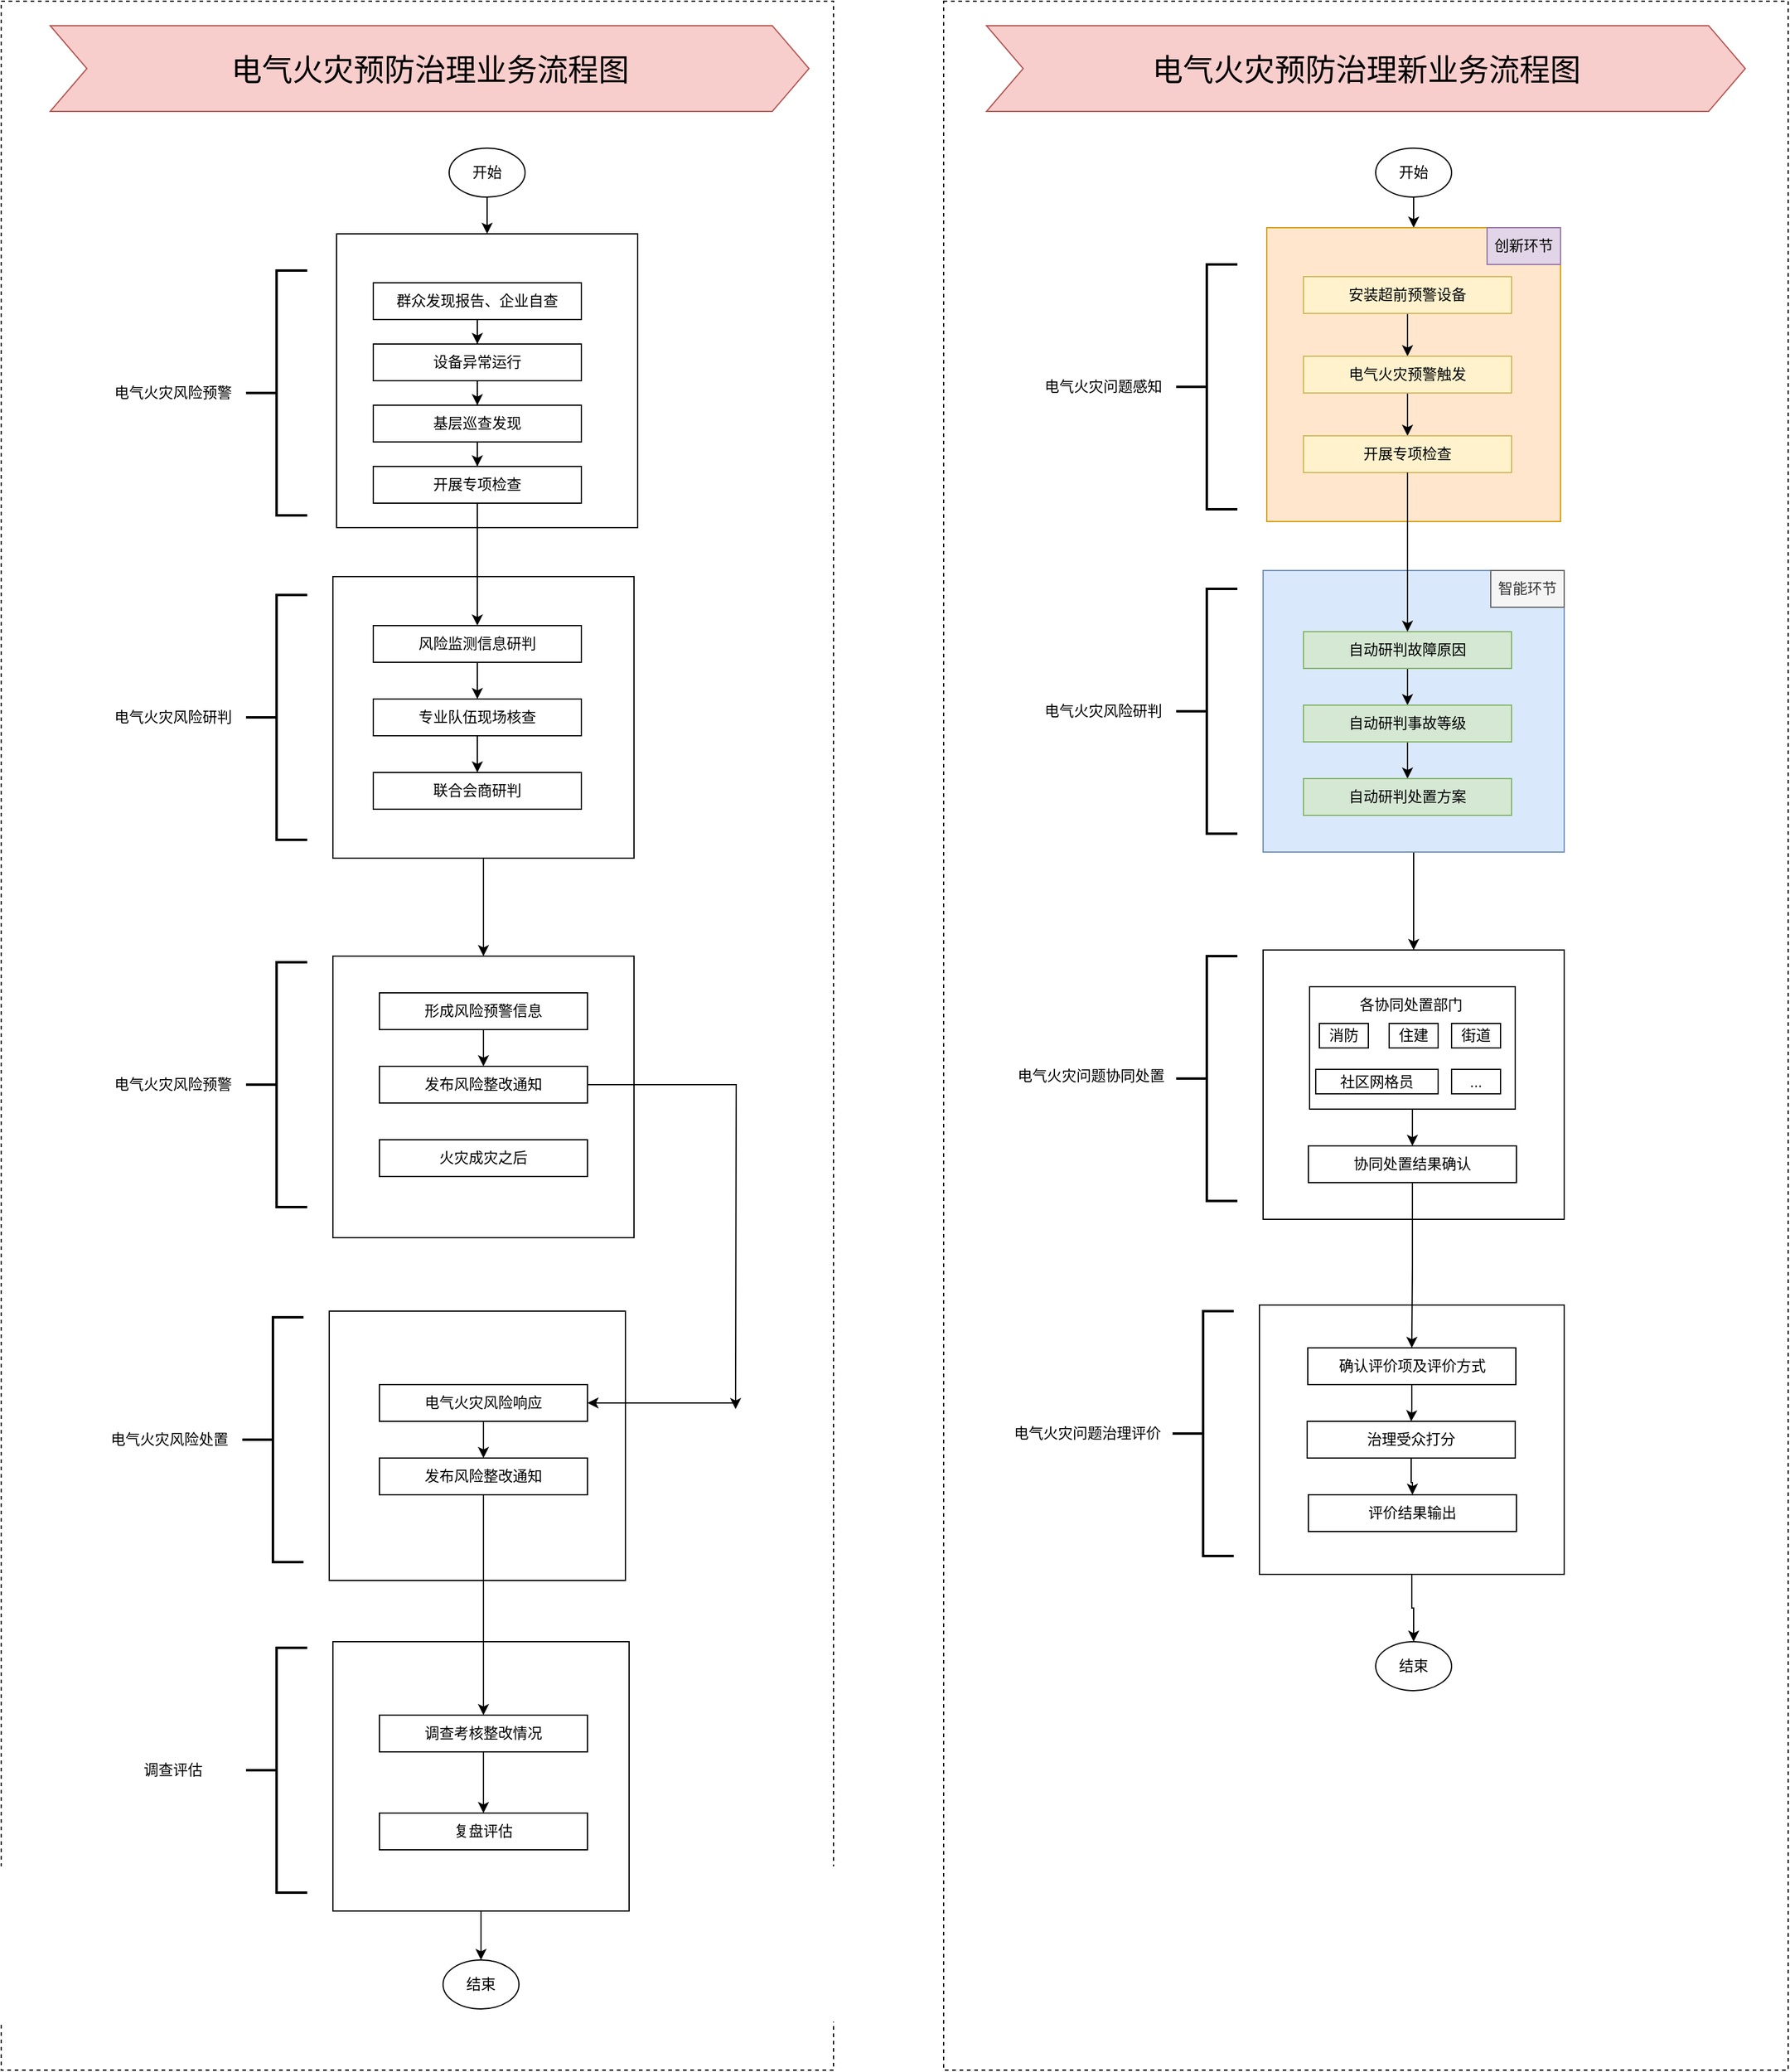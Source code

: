 <mxfile version="21.7.2" type="github">
  <diagram name="第 1 页" id="Cvnru_8ZgVQWGcG2YRoV">
    <mxGraphModel dx="2122" dy="705" grid="1" gridSize="10" guides="1" tooltips="1" connect="1" arrows="1" fold="1" page="1" pageScale="1" pageWidth="827" pageHeight="1169" math="0" shadow="0">
      <root>
        <mxCell id="0" />
        <mxCell id="1" parent="0" />
        <mxCell id="jyO5-WvrYrrkGgKPPHPB-173" value="" style="rounded=0;whiteSpace=wrap;html=1;dashed=1;" vertex="1" parent="1">
          <mxGeometry x="650" y="260" width="690" height="1690" as="geometry" />
        </mxCell>
        <mxCell id="jyO5-WvrYrrkGgKPPHPB-172" value="" style="rounded=0;whiteSpace=wrap;html=1;dashed=1;" vertex="1" parent="1">
          <mxGeometry x="-120" y="260" width="680" height="1690" as="geometry" />
        </mxCell>
        <mxCell id="jyO5-WvrYrrkGgKPPHPB-4" value="" style="edgeStyle=orthogonalEdgeStyle;rounded=0;orthogonalLoop=1;jettySize=auto;html=1;" edge="1" parent="1" source="jyO5-WvrYrrkGgKPPHPB-2" target="jyO5-WvrYrrkGgKPPHPB-3">
          <mxGeometry relative="1" as="geometry" />
        </mxCell>
        <mxCell id="jyO5-WvrYrrkGgKPPHPB-2" value="开始" style="ellipse;whiteSpace=wrap;html=1;" vertex="1" parent="1">
          <mxGeometry x="246" y="380" width="62" height="40" as="geometry" />
        </mxCell>
        <mxCell id="jyO5-WvrYrrkGgKPPHPB-3" value="" style="rounded=0;whiteSpace=wrap;html=1;" vertex="1" parent="1">
          <mxGeometry x="154" y="450" width="246" height="240" as="geometry" />
        </mxCell>
        <mxCell id="jyO5-WvrYrrkGgKPPHPB-9" value="" style="edgeStyle=orthogonalEdgeStyle;rounded=0;orthogonalLoop=1;jettySize=auto;html=1;" edge="1" parent="1" source="jyO5-WvrYrrkGgKPPHPB-6" target="jyO5-WvrYrrkGgKPPHPB-8">
          <mxGeometry relative="1" as="geometry" />
        </mxCell>
        <mxCell id="jyO5-WvrYrrkGgKPPHPB-6" value="群众发现报告、企业自查" style="rounded=0;whiteSpace=wrap;html=1;" vertex="1" parent="1">
          <mxGeometry x="184" y="490" width="170" height="30" as="geometry" />
        </mxCell>
        <mxCell id="jyO5-WvrYrrkGgKPPHPB-11" value="" style="edgeStyle=orthogonalEdgeStyle;rounded=0;orthogonalLoop=1;jettySize=auto;html=1;" edge="1" parent="1" source="jyO5-WvrYrrkGgKPPHPB-8" target="jyO5-WvrYrrkGgKPPHPB-10">
          <mxGeometry relative="1" as="geometry" />
        </mxCell>
        <mxCell id="jyO5-WvrYrrkGgKPPHPB-8" value="设备异常运行" style="rounded=0;whiteSpace=wrap;html=1;" vertex="1" parent="1">
          <mxGeometry x="184" y="540" width="170" height="30" as="geometry" />
        </mxCell>
        <mxCell id="jyO5-WvrYrrkGgKPPHPB-13" value="" style="edgeStyle=orthogonalEdgeStyle;rounded=0;orthogonalLoop=1;jettySize=auto;html=1;" edge="1" parent="1" source="jyO5-WvrYrrkGgKPPHPB-10" target="jyO5-WvrYrrkGgKPPHPB-12">
          <mxGeometry relative="1" as="geometry" />
        </mxCell>
        <mxCell id="jyO5-WvrYrrkGgKPPHPB-10" value="基层巡查发现" style="rounded=0;whiteSpace=wrap;html=1;" vertex="1" parent="1">
          <mxGeometry x="184" y="590" width="170" height="30" as="geometry" />
        </mxCell>
        <mxCell id="jyO5-WvrYrrkGgKPPHPB-12" value="开展专项检查" style="rounded=0;whiteSpace=wrap;html=1;" vertex="1" parent="1">
          <mxGeometry x="184" y="640" width="170" height="30" as="geometry" />
        </mxCell>
        <mxCell id="jyO5-WvrYrrkGgKPPHPB-29" value="" style="edgeStyle=orthogonalEdgeStyle;rounded=0;orthogonalLoop=1;jettySize=auto;html=1;" edge="1" parent="1" source="jyO5-WvrYrrkGgKPPHPB-14" target="jyO5-WvrYrrkGgKPPHPB-28">
          <mxGeometry relative="1" as="geometry" />
        </mxCell>
        <mxCell id="jyO5-WvrYrrkGgKPPHPB-14" value="" style="rounded=0;whiteSpace=wrap;html=1;" vertex="1" parent="1">
          <mxGeometry x="151" y="730" width="246" height="230" as="geometry" />
        </mxCell>
        <mxCell id="jyO5-WvrYrrkGgKPPHPB-19" value="" style="edgeStyle=orthogonalEdgeStyle;rounded=0;orthogonalLoop=1;jettySize=auto;html=1;" edge="1" parent="1" source="jyO5-WvrYrrkGgKPPHPB-17" target="jyO5-WvrYrrkGgKPPHPB-18">
          <mxGeometry relative="1" as="geometry" />
        </mxCell>
        <mxCell id="jyO5-WvrYrrkGgKPPHPB-17" value="风险监测信息研判" style="rounded=0;whiteSpace=wrap;html=1;" vertex="1" parent="1">
          <mxGeometry x="184" y="770" width="170" height="30" as="geometry" />
        </mxCell>
        <mxCell id="jyO5-WvrYrrkGgKPPHPB-23" value="" style="edgeStyle=orthogonalEdgeStyle;rounded=0;orthogonalLoop=1;jettySize=auto;html=1;" edge="1" parent="1" source="jyO5-WvrYrrkGgKPPHPB-18" target="jyO5-WvrYrrkGgKPPHPB-22">
          <mxGeometry relative="1" as="geometry" />
        </mxCell>
        <mxCell id="jyO5-WvrYrrkGgKPPHPB-18" value="专业队伍现场核查" style="rounded=0;whiteSpace=wrap;html=1;" vertex="1" parent="1">
          <mxGeometry x="184" y="830" width="170" height="30" as="geometry" />
        </mxCell>
        <mxCell id="jyO5-WvrYrrkGgKPPHPB-22" value="联合会商研判" style="rounded=0;whiteSpace=wrap;html=1;" vertex="1" parent="1">
          <mxGeometry x="184" y="890" width="170" height="30" as="geometry" />
        </mxCell>
        <mxCell id="jyO5-WvrYrrkGgKPPHPB-24" value="" style="strokeWidth=2;html=1;shape=mxgraph.flowchart.annotation_2;align=left;labelPosition=right;pointerEvents=1;" vertex="1" parent="1">
          <mxGeometry x="80" y="480" width="50" height="200" as="geometry" />
        </mxCell>
        <mxCell id="jyO5-WvrYrrkGgKPPHPB-25" value="电气火灾风险预警" style="text;html=1;align=center;verticalAlign=middle;resizable=0;points=[];autosize=1;strokeColor=none;fillColor=none;" vertex="1" parent="1">
          <mxGeometry x="-40" y="565" width="120" height="30" as="geometry" />
        </mxCell>
        <mxCell id="jyO5-WvrYrrkGgKPPHPB-26" value="" style="strokeWidth=2;html=1;shape=mxgraph.flowchart.annotation_2;align=left;labelPosition=right;pointerEvents=1;" vertex="1" parent="1">
          <mxGeometry x="80" y="745" width="50" height="200" as="geometry" />
        </mxCell>
        <mxCell id="jyO5-WvrYrrkGgKPPHPB-27" value="电气火灾风险研判" style="text;html=1;align=center;verticalAlign=middle;resizable=0;points=[];autosize=1;strokeColor=none;fillColor=none;" vertex="1" parent="1">
          <mxGeometry x="-40" y="830" width="120" height="30" as="geometry" />
        </mxCell>
        <mxCell id="jyO5-WvrYrrkGgKPPHPB-28" value="" style="rounded=0;whiteSpace=wrap;html=1;" vertex="1" parent="1">
          <mxGeometry x="151" y="1040" width="246" height="230" as="geometry" />
        </mxCell>
        <mxCell id="jyO5-WvrYrrkGgKPPHPB-32" value="" style="edgeStyle=orthogonalEdgeStyle;rounded=0;orthogonalLoop=1;jettySize=auto;html=1;" edge="1" parent="1" source="jyO5-WvrYrrkGgKPPHPB-33" target="jyO5-WvrYrrkGgKPPHPB-35">
          <mxGeometry relative="1" as="geometry" />
        </mxCell>
        <mxCell id="jyO5-WvrYrrkGgKPPHPB-33" value="形成风险预警信息" style="rounded=0;whiteSpace=wrap;html=1;" vertex="1" parent="1">
          <mxGeometry x="189" y="1070" width="170" height="30" as="geometry" />
        </mxCell>
        <mxCell id="jyO5-WvrYrrkGgKPPHPB-48" style="edgeStyle=orthogonalEdgeStyle;rounded=0;orthogonalLoop=1;jettySize=auto;html=1;" edge="1" parent="1" source="jyO5-WvrYrrkGgKPPHPB-35">
          <mxGeometry relative="1" as="geometry">
            <mxPoint x="480" y="1410" as="targetPoint" />
          </mxGeometry>
        </mxCell>
        <mxCell id="jyO5-WvrYrrkGgKPPHPB-35" value="发布风险整改通知" style="rounded=0;whiteSpace=wrap;html=1;" vertex="1" parent="1">
          <mxGeometry x="189" y="1130" width="170" height="30" as="geometry" />
        </mxCell>
        <mxCell id="jyO5-WvrYrrkGgKPPHPB-36" value="火灾成灾之后" style="rounded=0;whiteSpace=wrap;html=1;" vertex="1" parent="1">
          <mxGeometry x="189" y="1190" width="170" height="30" as="geometry" />
        </mxCell>
        <mxCell id="jyO5-WvrYrrkGgKPPHPB-37" value="" style="strokeWidth=2;html=1;shape=mxgraph.flowchart.annotation_2;align=left;labelPosition=right;pointerEvents=1;" vertex="1" parent="1">
          <mxGeometry x="80" y="1045" width="50" height="200" as="geometry" />
        </mxCell>
        <mxCell id="jyO5-WvrYrrkGgKPPHPB-38" value="电气火灾风险预警" style="text;html=1;align=center;verticalAlign=middle;resizable=0;points=[];autosize=1;strokeColor=none;fillColor=none;" vertex="1" parent="1">
          <mxGeometry x="-40" y="1130" width="120" height="30" as="geometry" />
        </mxCell>
        <mxCell id="jyO5-WvrYrrkGgKPPHPB-39" style="edgeStyle=orthogonalEdgeStyle;rounded=0;orthogonalLoop=1;jettySize=auto;html=1;" edge="1" parent="1" source="jyO5-WvrYrrkGgKPPHPB-12" target="jyO5-WvrYrrkGgKPPHPB-17">
          <mxGeometry relative="1" as="geometry" />
        </mxCell>
        <mxCell id="jyO5-WvrYrrkGgKPPHPB-40" value="" style="rounded=0;whiteSpace=wrap;html=1;" vertex="1" parent="1">
          <mxGeometry x="148" y="1330" width="242" height="220" as="geometry" />
        </mxCell>
        <mxCell id="jyO5-WvrYrrkGgKPPHPB-41" value="" style="edgeStyle=orthogonalEdgeStyle;rounded=0;orthogonalLoop=1;jettySize=auto;html=1;" edge="1" parent="1" source="jyO5-WvrYrrkGgKPPHPB-42" target="jyO5-WvrYrrkGgKPPHPB-43">
          <mxGeometry relative="1" as="geometry" />
        </mxCell>
        <mxCell id="jyO5-WvrYrrkGgKPPHPB-42" value="电气火灾风险响应" style="rounded=0;whiteSpace=wrap;html=1;" vertex="1" parent="1">
          <mxGeometry x="189" y="1390" width="170" height="30" as="geometry" />
        </mxCell>
        <mxCell id="jyO5-WvrYrrkGgKPPHPB-43" value="发布风险整改通知" style="rounded=0;whiteSpace=wrap;html=1;" vertex="1" parent="1">
          <mxGeometry x="189" y="1450" width="170" height="30" as="geometry" />
        </mxCell>
        <mxCell id="jyO5-WvrYrrkGgKPPHPB-45" value="" style="strokeWidth=2;html=1;shape=mxgraph.flowchart.annotation_2;align=left;labelPosition=right;pointerEvents=1;" vertex="1" parent="1">
          <mxGeometry x="77" y="1335" width="50" height="200" as="geometry" />
        </mxCell>
        <mxCell id="jyO5-WvrYrrkGgKPPHPB-46" value="电气火灾风险处置" style="text;html=1;align=center;verticalAlign=middle;resizable=0;points=[];autosize=1;strokeColor=none;fillColor=none;" vertex="1" parent="1">
          <mxGeometry x="-43" y="1420" width="120" height="30" as="geometry" />
        </mxCell>
        <mxCell id="jyO5-WvrYrrkGgKPPHPB-49" value="" style="endArrow=classic;html=1;rounded=0;entryX=1;entryY=0.5;entryDx=0;entryDy=0;" edge="1" parent="1" target="jyO5-WvrYrrkGgKPPHPB-42">
          <mxGeometry width="50" height="50" relative="1" as="geometry">
            <mxPoint x="480" y="1405" as="sourcePoint" />
            <mxPoint x="229" y="1230" as="targetPoint" />
          </mxGeometry>
        </mxCell>
        <mxCell id="jyO5-WvrYrrkGgKPPHPB-175" value="" style="edgeStyle=orthogonalEdgeStyle;rounded=0;orthogonalLoop=1;jettySize=auto;html=1;" edge="1" parent="1" source="jyO5-WvrYrrkGgKPPHPB-50" target="jyO5-WvrYrrkGgKPPHPB-58">
          <mxGeometry relative="1" as="geometry" />
        </mxCell>
        <mxCell id="jyO5-WvrYrrkGgKPPHPB-50" value="" style="rounded=0;whiteSpace=wrap;html=1;" vertex="1" parent="1">
          <mxGeometry x="151" y="1600" width="242" height="220" as="geometry" />
        </mxCell>
        <mxCell id="jyO5-WvrYrrkGgKPPHPB-51" value="" style="edgeStyle=orthogonalEdgeStyle;rounded=0;orthogonalLoop=1;jettySize=auto;html=1;" edge="1" parent="1" source="jyO5-WvrYrrkGgKPPHPB-52" target="jyO5-WvrYrrkGgKPPHPB-53">
          <mxGeometry relative="1" as="geometry" />
        </mxCell>
        <mxCell id="jyO5-WvrYrrkGgKPPHPB-52" value="调查考核整改情况" style="rounded=0;whiteSpace=wrap;html=1;" vertex="1" parent="1">
          <mxGeometry x="189" y="1660" width="170" height="30" as="geometry" />
        </mxCell>
        <mxCell id="jyO5-WvrYrrkGgKPPHPB-53" value="复盘评估" style="rounded=0;whiteSpace=wrap;html=1;" vertex="1" parent="1">
          <mxGeometry x="189" y="1740" width="170" height="30" as="geometry" />
        </mxCell>
        <mxCell id="jyO5-WvrYrrkGgKPPHPB-54" value="" style="strokeWidth=2;html=1;shape=mxgraph.flowchart.annotation_2;align=left;labelPosition=right;pointerEvents=1;" vertex="1" parent="1">
          <mxGeometry x="80" y="1605" width="50" height="200" as="geometry" />
        </mxCell>
        <mxCell id="jyO5-WvrYrrkGgKPPHPB-55" value="调查评估" style="text;html=1;align=center;verticalAlign=middle;resizable=0;points=[];autosize=1;strokeColor=none;fillColor=none;" vertex="1" parent="1">
          <mxGeometry x="-15" y="1690" width="70" height="30" as="geometry" />
        </mxCell>
        <mxCell id="jyO5-WvrYrrkGgKPPHPB-56" style="edgeStyle=orthogonalEdgeStyle;rounded=0;orthogonalLoop=1;jettySize=auto;html=1;" edge="1" parent="1" source="jyO5-WvrYrrkGgKPPHPB-43" target="jyO5-WvrYrrkGgKPPHPB-52">
          <mxGeometry relative="1" as="geometry" />
        </mxCell>
        <mxCell id="jyO5-WvrYrrkGgKPPHPB-58" value="结束" style="ellipse;whiteSpace=wrap;html=1;" vertex="1" parent="1">
          <mxGeometry x="241" y="1860" width="62" height="40" as="geometry" />
        </mxCell>
        <mxCell id="jyO5-WvrYrrkGgKPPHPB-61" value="" style="edgeStyle=orthogonalEdgeStyle;rounded=0;orthogonalLoop=1;jettySize=auto;html=1;" edge="1" parent="1" source="jyO5-WvrYrrkGgKPPHPB-62" target="jyO5-WvrYrrkGgKPPHPB-63">
          <mxGeometry relative="1" as="geometry" />
        </mxCell>
        <mxCell id="jyO5-WvrYrrkGgKPPHPB-62" value="开始" style="ellipse;whiteSpace=wrap;html=1;" vertex="1" parent="1">
          <mxGeometry x="1003" y="380" width="62" height="40" as="geometry" />
        </mxCell>
        <mxCell id="jyO5-WvrYrrkGgKPPHPB-63" value="" style="rounded=0;whiteSpace=wrap;html=1;fillColor=#ffe6cc;strokeColor=#d79b00;" vertex="1" parent="1">
          <mxGeometry x="914" y="445" width="240" height="240" as="geometry" />
        </mxCell>
        <mxCell id="jyO5-WvrYrrkGgKPPHPB-64" value="" style="edgeStyle=orthogonalEdgeStyle;rounded=0;orthogonalLoop=1;jettySize=auto;html=1;" edge="1" parent="1" source="jyO5-WvrYrrkGgKPPHPB-65" target="jyO5-WvrYrrkGgKPPHPB-67">
          <mxGeometry relative="1" as="geometry" />
        </mxCell>
        <mxCell id="jyO5-WvrYrrkGgKPPHPB-65" value="安装超前预警设备" style="rounded=0;whiteSpace=wrap;html=1;fillColor=#fff2cc;strokeColor=#d6b656;" vertex="1" parent="1">
          <mxGeometry x="944" y="485" width="170" height="30" as="geometry" />
        </mxCell>
        <mxCell id="jyO5-WvrYrrkGgKPPHPB-108" style="edgeStyle=orthogonalEdgeStyle;rounded=0;orthogonalLoop=1;jettySize=auto;html=1;entryX=0.5;entryY=0;entryDx=0;entryDy=0;" edge="1" parent="1" source="jyO5-WvrYrrkGgKPPHPB-67" target="jyO5-WvrYrrkGgKPPHPB-70">
          <mxGeometry relative="1" as="geometry" />
        </mxCell>
        <mxCell id="jyO5-WvrYrrkGgKPPHPB-67" value="电气火灾预警触发" style="rounded=0;whiteSpace=wrap;html=1;fillColor=#fff2cc;strokeColor=#d6b656;" vertex="1" parent="1">
          <mxGeometry x="944" y="550" width="170" height="30" as="geometry" />
        </mxCell>
        <mxCell id="jyO5-WvrYrrkGgKPPHPB-70" value="开展专项检查" style="rounded=0;whiteSpace=wrap;html=1;fillColor=#fff2cc;strokeColor=#d6b656;" vertex="1" parent="1">
          <mxGeometry x="944" y="615" width="170" height="30" as="geometry" />
        </mxCell>
        <mxCell id="jyO5-WvrYrrkGgKPPHPB-71" value="" style="edgeStyle=orthogonalEdgeStyle;rounded=0;orthogonalLoop=1;jettySize=auto;html=1;" edge="1" parent="1" source="jyO5-WvrYrrkGgKPPHPB-72" target="jyO5-WvrYrrkGgKPPHPB-82">
          <mxGeometry relative="1" as="geometry" />
        </mxCell>
        <mxCell id="jyO5-WvrYrrkGgKPPHPB-72" value="" style="rounded=0;whiteSpace=wrap;html=1;fillColor=#dae8fc;strokeColor=#6c8ebf;" vertex="1" parent="1">
          <mxGeometry x="911" y="725" width="246" height="230" as="geometry" />
        </mxCell>
        <mxCell id="jyO5-WvrYrrkGgKPPHPB-73" value="" style="edgeStyle=orthogonalEdgeStyle;rounded=0;orthogonalLoop=1;jettySize=auto;html=1;" edge="1" parent="1" source="jyO5-WvrYrrkGgKPPHPB-74" target="jyO5-WvrYrrkGgKPPHPB-76">
          <mxGeometry relative="1" as="geometry" />
        </mxCell>
        <mxCell id="jyO5-WvrYrrkGgKPPHPB-74" value="自动研判故障原因" style="rounded=0;whiteSpace=wrap;html=1;fillColor=#d5e8d4;strokeColor=#82b366;" vertex="1" parent="1">
          <mxGeometry x="944" y="775" width="170" height="30" as="geometry" />
        </mxCell>
        <mxCell id="jyO5-WvrYrrkGgKPPHPB-75" value="" style="edgeStyle=orthogonalEdgeStyle;rounded=0;orthogonalLoop=1;jettySize=auto;html=1;" edge="1" parent="1" source="jyO5-WvrYrrkGgKPPHPB-76" target="jyO5-WvrYrrkGgKPPHPB-77">
          <mxGeometry relative="1" as="geometry" />
        </mxCell>
        <mxCell id="jyO5-WvrYrrkGgKPPHPB-76" value="自动研判事故等级" style="rounded=0;whiteSpace=wrap;html=1;fillColor=#d5e8d4;strokeColor=#82b366;" vertex="1" parent="1">
          <mxGeometry x="944" y="835" width="170" height="30" as="geometry" />
        </mxCell>
        <mxCell id="jyO5-WvrYrrkGgKPPHPB-77" value="自动研判处置方案" style="rounded=0;whiteSpace=wrap;html=1;fillColor=#d5e8d4;strokeColor=#82b366;" vertex="1" parent="1">
          <mxGeometry x="944" y="895" width="170" height="30" as="geometry" />
        </mxCell>
        <mxCell id="jyO5-WvrYrrkGgKPPHPB-78" value="" style="strokeWidth=2;html=1;shape=mxgraph.flowchart.annotation_2;align=left;labelPosition=right;pointerEvents=1;" vertex="1" parent="1">
          <mxGeometry x="840" y="475" width="50" height="200" as="geometry" />
        </mxCell>
        <mxCell id="jyO5-WvrYrrkGgKPPHPB-79" value="电气火灾问题感知" style="text;html=1;align=center;verticalAlign=middle;resizable=0;points=[];autosize=1;strokeColor=none;fillColor=none;" vertex="1" parent="1">
          <mxGeometry x="720" y="560" width="120" height="30" as="geometry" />
        </mxCell>
        <mxCell id="jyO5-WvrYrrkGgKPPHPB-80" value="" style="strokeWidth=2;html=1;shape=mxgraph.flowchart.annotation_2;align=left;labelPosition=right;pointerEvents=1;" vertex="1" parent="1">
          <mxGeometry x="840" y="740" width="50" height="200" as="geometry" />
        </mxCell>
        <mxCell id="jyO5-WvrYrrkGgKPPHPB-81" value="电气火灾风险研判" style="text;html=1;align=center;verticalAlign=middle;resizable=0;points=[];autosize=1;strokeColor=none;fillColor=none;" vertex="1" parent="1">
          <mxGeometry x="720" y="825" width="120" height="30" as="geometry" />
        </mxCell>
        <mxCell id="jyO5-WvrYrrkGgKPPHPB-82" value="" style="rounded=0;whiteSpace=wrap;html=1;" vertex="1" parent="1">
          <mxGeometry x="911" y="1035" width="246" height="220" as="geometry" />
        </mxCell>
        <mxCell id="jyO5-WvrYrrkGgKPPHPB-166" value="" style="edgeStyle=orthogonalEdgeStyle;rounded=0;orthogonalLoop=1;jettySize=auto;html=1;" edge="1" parent="1" source="jyO5-WvrYrrkGgKPPHPB-84" target="jyO5-WvrYrrkGgKPPHPB-87">
          <mxGeometry relative="1" as="geometry" />
        </mxCell>
        <mxCell id="jyO5-WvrYrrkGgKPPHPB-84" value="" style="rounded=0;whiteSpace=wrap;html=1;" vertex="1" parent="1">
          <mxGeometry x="949" y="1065" width="168" height="100" as="geometry" />
        </mxCell>
        <mxCell id="jyO5-WvrYrrkGgKPPHPB-87" value="协同处置结果确认" style="rounded=0;whiteSpace=wrap;html=1;" vertex="1" parent="1">
          <mxGeometry x="948" y="1195" width="170" height="30" as="geometry" />
        </mxCell>
        <mxCell id="jyO5-WvrYrrkGgKPPHPB-88" value="" style="strokeWidth=2;html=1;shape=mxgraph.flowchart.annotation_2;align=left;labelPosition=right;pointerEvents=1;" vertex="1" parent="1">
          <mxGeometry x="840" y="1040" width="50" height="200" as="geometry" />
        </mxCell>
        <mxCell id="jyO5-WvrYrrkGgKPPHPB-89" value="电气火灾问题协同处置" style="text;html=1;align=center;verticalAlign=middle;resizable=0;points=[];autosize=1;strokeColor=none;fillColor=none;" vertex="1" parent="1">
          <mxGeometry x="700" y="1122.5" width="140" height="30" as="geometry" />
        </mxCell>
        <mxCell id="jyO5-WvrYrrkGgKPPHPB-90" style="edgeStyle=orthogonalEdgeStyle;rounded=0;orthogonalLoop=1;jettySize=auto;html=1;" edge="1" parent="1" source="jyO5-WvrYrrkGgKPPHPB-70" target="jyO5-WvrYrrkGgKPPHPB-74">
          <mxGeometry relative="1" as="geometry" />
        </mxCell>
        <mxCell id="jyO5-WvrYrrkGgKPPHPB-174" value="" style="edgeStyle=orthogonalEdgeStyle;rounded=0;orthogonalLoop=1;jettySize=auto;html=1;" edge="1" parent="1" source="jyO5-WvrYrrkGgKPPHPB-91" target="jyO5-WvrYrrkGgKPPHPB-106">
          <mxGeometry relative="1" as="geometry" />
        </mxCell>
        <mxCell id="jyO5-WvrYrrkGgKPPHPB-91" value="" style="rounded=0;whiteSpace=wrap;html=1;" vertex="1" parent="1">
          <mxGeometry x="908" y="1325" width="249" height="220" as="geometry" />
        </mxCell>
        <mxCell id="jyO5-WvrYrrkGgKPPHPB-92" value="" style="edgeStyle=orthogonalEdgeStyle;rounded=0;orthogonalLoop=1;jettySize=auto;html=1;" edge="1" parent="1" source="jyO5-WvrYrrkGgKPPHPB-93" target="jyO5-WvrYrrkGgKPPHPB-94">
          <mxGeometry relative="1" as="geometry" />
        </mxCell>
        <mxCell id="jyO5-WvrYrrkGgKPPHPB-93" value="确认评价项及评价方式" style="rounded=0;whiteSpace=wrap;html=1;" vertex="1" parent="1">
          <mxGeometry x="947.5" y="1360" width="170" height="30" as="geometry" />
        </mxCell>
        <mxCell id="jyO5-WvrYrrkGgKPPHPB-170" value="" style="edgeStyle=orthogonalEdgeStyle;rounded=0;orthogonalLoop=1;jettySize=auto;html=1;" edge="1" parent="1" source="jyO5-WvrYrrkGgKPPHPB-94" target="jyO5-WvrYrrkGgKPPHPB-169">
          <mxGeometry relative="1" as="geometry" />
        </mxCell>
        <mxCell id="jyO5-WvrYrrkGgKPPHPB-94" value="治理受众打分" style="rounded=0;whiteSpace=wrap;html=1;" vertex="1" parent="1">
          <mxGeometry x="947" y="1420" width="170" height="30" as="geometry" />
        </mxCell>
        <mxCell id="jyO5-WvrYrrkGgKPPHPB-95" value="" style="strokeWidth=2;html=1;shape=mxgraph.flowchart.annotation_2;align=left;labelPosition=right;pointerEvents=1;" vertex="1" parent="1">
          <mxGeometry x="837" y="1330" width="50" height="200" as="geometry" />
        </mxCell>
        <mxCell id="jyO5-WvrYrrkGgKPPHPB-96" value="电气火灾问题治理评价" style="text;html=1;align=center;verticalAlign=middle;resizable=0;points=[];autosize=1;strokeColor=none;fillColor=none;" vertex="1" parent="1">
          <mxGeometry x="697" y="1415" width="140" height="30" as="geometry" />
        </mxCell>
        <mxCell id="jyO5-WvrYrrkGgKPPHPB-106" value="结束" style="ellipse;whiteSpace=wrap;html=1;" vertex="1" parent="1">
          <mxGeometry x="1003" y="1600" width="62" height="40" as="geometry" />
        </mxCell>
        <mxCell id="jyO5-WvrYrrkGgKPPHPB-109" value="创新环节" style="text;html=1;strokeColor=#9673a6;fillColor=#e1d5e7;align=center;verticalAlign=middle;whiteSpace=wrap;rounded=0;" vertex="1" parent="1">
          <mxGeometry x="1094" y="445" width="60" height="30" as="geometry" />
        </mxCell>
        <mxCell id="jyO5-WvrYrrkGgKPPHPB-156" value="智能环节" style="text;html=1;strokeColor=#666666;fillColor=#f5f5f5;align=center;verticalAlign=middle;whiteSpace=wrap;rounded=0;fontColor=#333333;" vertex="1" parent="1">
          <mxGeometry x="1097" y="725" width="60" height="30" as="geometry" />
        </mxCell>
        <mxCell id="jyO5-WvrYrrkGgKPPHPB-157" value="消防" style="rounded=0;whiteSpace=wrap;html=1;" vertex="1" parent="1">
          <mxGeometry x="957" y="1095" width="40" height="20" as="geometry" />
        </mxCell>
        <mxCell id="jyO5-WvrYrrkGgKPPHPB-160" value="住建" style="rounded=0;whiteSpace=wrap;html=1;" vertex="1" parent="1">
          <mxGeometry x="1014" y="1095" width="40" height="20" as="geometry" />
        </mxCell>
        <mxCell id="jyO5-WvrYrrkGgKPPHPB-161" value="街道" style="rounded=0;whiteSpace=wrap;html=1;" vertex="1" parent="1">
          <mxGeometry x="1065" y="1095" width="40" height="20" as="geometry" />
        </mxCell>
        <mxCell id="jyO5-WvrYrrkGgKPPHPB-163" value="社区网格员" style="rounded=0;whiteSpace=wrap;html=1;" vertex="1" parent="1">
          <mxGeometry x="954" y="1132.5" width="100" height="20" as="geometry" />
        </mxCell>
        <mxCell id="jyO5-WvrYrrkGgKPPHPB-164" value="..." style="rounded=0;whiteSpace=wrap;html=1;" vertex="1" parent="1">
          <mxGeometry x="1065" y="1132.5" width="40" height="20" as="geometry" />
        </mxCell>
        <mxCell id="jyO5-WvrYrrkGgKPPHPB-165" value="各协同处置部门" style="text;html=1;strokeColor=none;fillColor=none;align=center;verticalAlign=middle;whiteSpace=wrap;rounded=0;" vertex="1" parent="1">
          <mxGeometry x="987" y="1065" width="90" height="30" as="geometry" />
        </mxCell>
        <mxCell id="jyO5-WvrYrrkGgKPPHPB-167" style="edgeStyle=orthogonalEdgeStyle;rounded=0;orthogonalLoop=1;jettySize=auto;html=1;entryX=0.5;entryY=0;entryDx=0;entryDy=0;" edge="1" parent="1" source="jyO5-WvrYrrkGgKPPHPB-87" target="jyO5-WvrYrrkGgKPPHPB-93">
          <mxGeometry relative="1" as="geometry" />
        </mxCell>
        <mxCell id="jyO5-WvrYrrkGgKPPHPB-169" value="评价结果输出" style="rounded=0;whiteSpace=wrap;html=1;" vertex="1" parent="1">
          <mxGeometry x="948" y="1480" width="170" height="30" as="geometry" />
        </mxCell>
        <mxCell id="jyO5-WvrYrrkGgKPPHPB-179" value="&lt;p style=&quot;margin-top: 0pt; margin-bottom: 0pt; margin-left: 0in; direction: ltr; unicode-bidi: embed; word-break: normal;&quot;&gt;&lt;font style=&quot;font-size: 25px;&quot;&gt;电气火灾预防治理业务流程图&lt;/font&gt;&lt;/p&gt;" style="html=1;shadow=0;dashed=0;align=center;verticalAlign=middle;shape=mxgraph.arrows2.arrow;dy=0;dx=30;notch=30;fillColor=#f8cecc;strokeColor=#b85450;" vertex="1" parent="1">
          <mxGeometry x="-80" y="280" width="620" height="70" as="geometry" />
        </mxCell>
        <mxCell id="jyO5-WvrYrrkGgKPPHPB-180" value="&lt;p style=&quot;margin-top: 0pt; margin-bottom: 0pt; margin-left: 0in; direction: ltr; unicode-bidi: embed; word-break: normal;&quot;&gt;&lt;font style=&quot;font-size: 25px;&quot;&gt;电气火灾预防治理新业务流程图&lt;/font&gt;&lt;/p&gt;" style="html=1;shadow=0;dashed=0;align=center;verticalAlign=middle;shape=mxgraph.arrows2.arrow;dy=0;dx=30;notch=30;fillColor=#f8cecc;strokeColor=#b85450;" vertex="1" parent="1">
          <mxGeometry x="685" y="280" width="620" height="70" as="geometry" />
        </mxCell>
      </root>
    </mxGraphModel>
  </diagram>
</mxfile>
